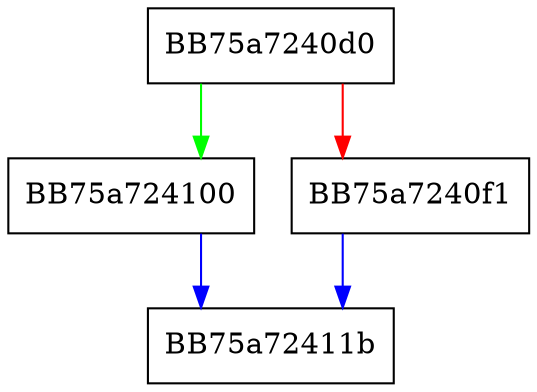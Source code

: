 digraph GetSigSha {
  node [shape="box"];
  graph [splines=ortho];
  BB75a7240d0 -> BB75a724100 [color="green"];
  BB75a7240d0 -> BB75a7240f1 [color="red"];
  BB75a7240f1 -> BB75a72411b [color="blue"];
  BB75a724100 -> BB75a72411b [color="blue"];
}